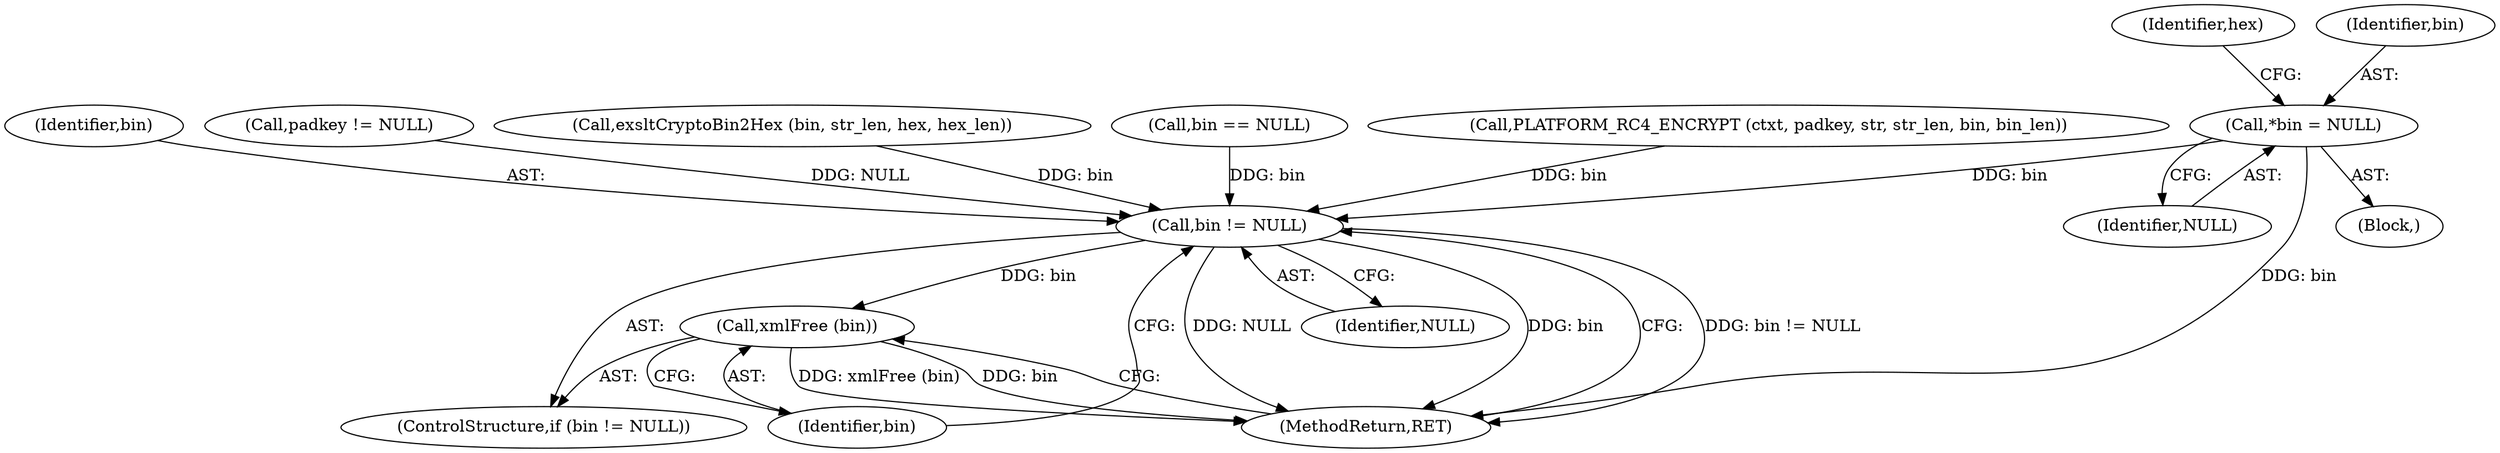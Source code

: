 digraph "0_Chrome_96dbafe288dbe2f0cc45fa3c39daf6d0c37acbab_1@pointer" {
"1000139" [label="(Call,*bin = NULL)"];
"1000358" [label="(Call,bin != NULL)"];
"1000361" [label="(Call,xmlFree (bin))"];
"1000144" [label="(Identifier,hex)"];
"1000358" [label="(Call,bin != NULL)"];
"1000357" [label="(ControlStructure,if (bin != NULL))"];
"1000352" [label="(Call,padkey != NULL)"];
"1000141" [label="(Identifier,NULL)"];
"1000139" [label="(Call,*bin = NULL)"];
"1000361" [label="(Call,xmlFree (bin))"];
"1000363" [label="(MethodReturn,RET)"];
"1000105" [label="(Block,)"];
"1000330" [label="(Call,exsltCryptoBin2Hex (bin, str_len, hex, hex_len))"];
"1000273" [label="(Call,bin == NULL)"];
"1000292" [label="(Call,PLATFORM_RC4_ENCRYPT (ctxt, padkey, str, str_len, bin, bin_len))"];
"1000359" [label="(Identifier,bin)"];
"1000140" [label="(Identifier,bin)"];
"1000362" [label="(Identifier,bin)"];
"1000360" [label="(Identifier,NULL)"];
"1000139" -> "1000105"  [label="AST: "];
"1000139" -> "1000141"  [label="CFG: "];
"1000140" -> "1000139"  [label="AST: "];
"1000141" -> "1000139"  [label="AST: "];
"1000144" -> "1000139"  [label="CFG: "];
"1000139" -> "1000363"  [label="DDG: bin"];
"1000139" -> "1000358"  [label="DDG: bin"];
"1000358" -> "1000357"  [label="AST: "];
"1000358" -> "1000360"  [label="CFG: "];
"1000359" -> "1000358"  [label="AST: "];
"1000360" -> "1000358"  [label="AST: "];
"1000362" -> "1000358"  [label="CFG: "];
"1000363" -> "1000358"  [label="CFG: "];
"1000358" -> "1000363"  [label="DDG: bin != NULL"];
"1000358" -> "1000363"  [label="DDG: NULL"];
"1000358" -> "1000363"  [label="DDG: bin"];
"1000330" -> "1000358"  [label="DDG: bin"];
"1000273" -> "1000358"  [label="DDG: bin"];
"1000292" -> "1000358"  [label="DDG: bin"];
"1000352" -> "1000358"  [label="DDG: NULL"];
"1000358" -> "1000361"  [label="DDG: bin"];
"1000361" -> "1000357"  [label="AST: "];
"1000361" -> "1000362"  [label="CFG: "];
"1000362" -> "1000361"  [label="AST: "];
"1000363" -> "1000361"  [label="CFG: "];
"1000361" -> "1000363"  [label="DDG: xmlFree (bin)"];
"1000361" -> "1000363"  [label="DDG: bin"];
}
